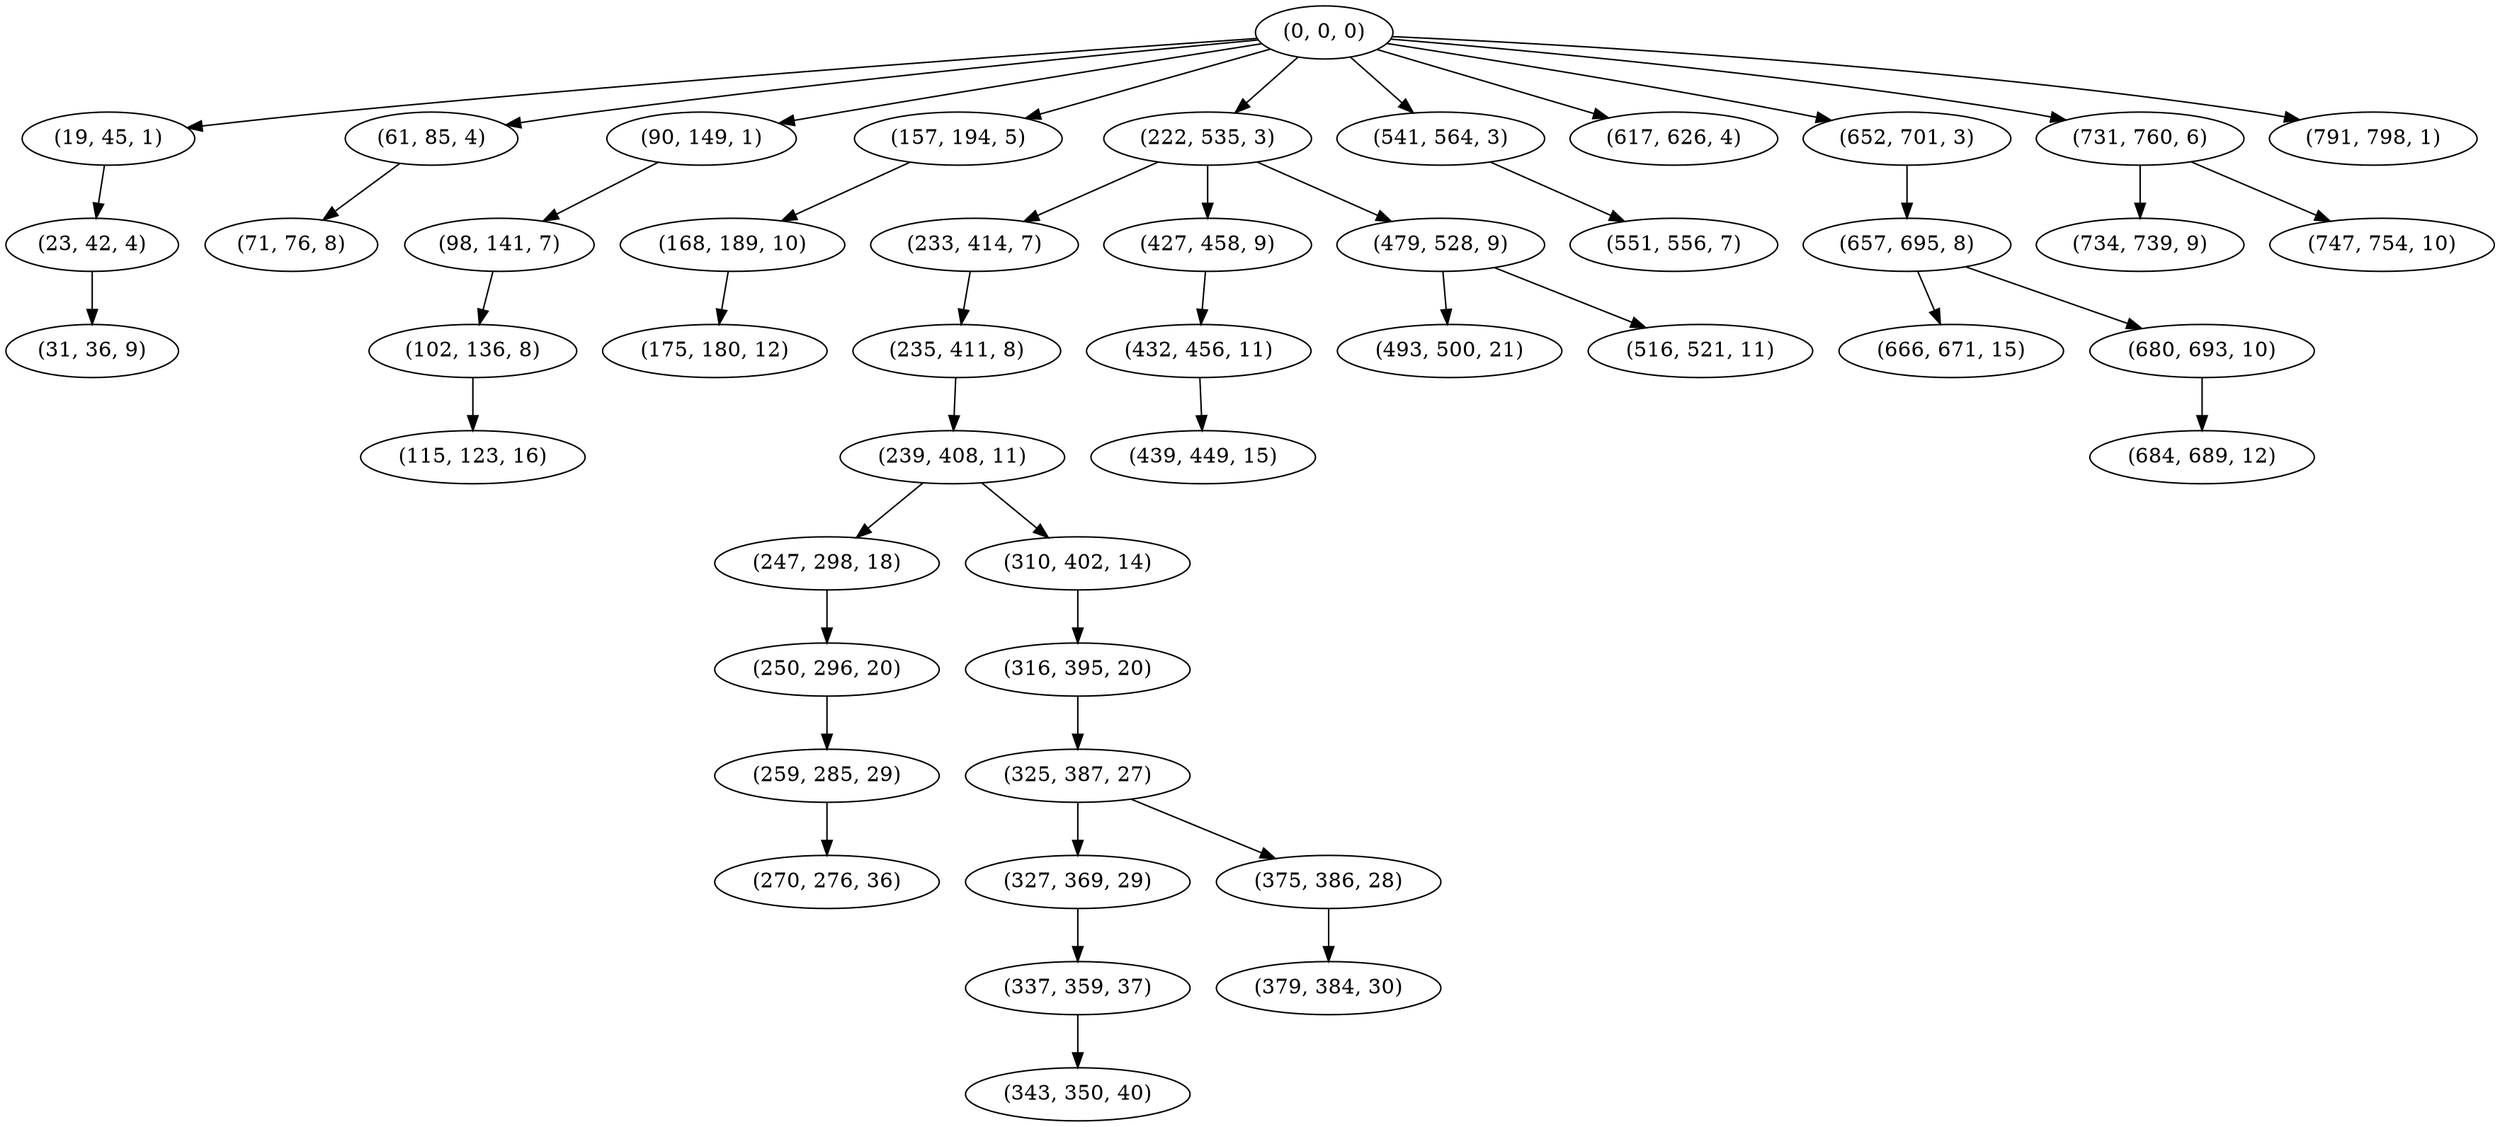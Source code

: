 digraph tree {
    "(0, 0, 0)";
    "(19, 45, 1)";
    "(23, 42, 4)";
    "(31, 36, 9)";
    "(61, 85, 4)";
    "(71, 76, 8)";
    "(90, 149, 1)";
    "(98, 141, 7)";
    "(102, 136, 8)";
    "(115, 123, 16)";
    "(157, 194, 5)";
    "(168, 189, 10)";
    "(175, 180, 12)";
    "(222, 535, 3)";
    "(233, 414, 7)";
    "(235, 411, 8)";
    "(239, 408, 11)";
    "(247, 298, 18)";
    "(250, 296, 20)";
    "(259, 285, 29)";
    "(270, 276, 36)";
    "(310, 402, 14)";
    "(316, 395, 20)";
    "(325, 387, 27)";
    "(327, 369, 29)";
    "(337, 359, 37)";
    "(343, 350, 40)";
    "(375, 386, 28)";
    "(379, 384, 30)";
    "(427, 458, 9)";
    "(432, 456, 11)";
    "(439, 449, 15)";
    "(479, 528, 9)";
    "(493, 500, 21)";
    "(516, 521, 11)";
    "(541, 564, 3)";
    "(551, 556, 7)";
    "(617, 626, 4)";
    "(652, 701, 3)";
    "(657, 695, 8)";
    "(666, 671, 15)";
    "(680, 693, 10)";
    "(684, 689, 12)";
    "(731, 760, 6)";
    "(734, 739, 9)";
    "(747, 754, 10)";
    "(791, 798, 1)";
    "(0, 0, 0)" -> "(19, 45, 1)";
    "(0, 0, 0)" -> "(61, 85, 4)";
    "(0, 0, 0)" -> "(90, 149, 1)";
    "(0, 0, 0)" -> "(157, 194, 5)";
    "(0, 0, 0)" -> "(222, 535, 3)";
    "(0, 0, 0)" -> "(541, 564, 3)";
    "(0, 0, 0)" -> "(617, 626, 4)";
    "(0, 0, 0)" -> "(652, 701, 3)";
    "(0, 0, 0)" -> "(731, 760, 6)";
    "(0, 0, 0)" -> "(791, 798, 1)";
    "(19, 45, 1)" -> "(23, 42, 4)";
    "(23, 42, 4)" -> "(31, 36, 9)";
    "(61, 85, 4)" -> "(71, 76, 8)";
    "(90, 149, 1)" -> "(98, 141, 7)";
    "(98, 141, 7)" -> "(102, 136, 8)";
    "(102, 136, 8)" -> "(115, 123, 16)";
    "(157, 194, 5)" -> "(168, 189, 10)";
    "(168, 189, 10)" -> "(175, 180, 12)";
    "(222, 535, 3)" -> "(233, 414, 7)";
    "(222, 535, 3)" -> "(427, 458, 9)";
    "(222, 535, 3)" -> "(479, 528, 9)";
    "(233, 414, 7)" -> "(235, 411, 8)";
    "(235, 411, 8)" -> "(239, 408, 11)";
    "(239, 408, 11)" -> "(247, 298, 18)";
    "(239, 408, 11)" -> "(310, 402, 14)";
    "(247, 298, 18)" -> "(250, 296, 20)";
    "(250, 296, 20)" -> "(259, 285, 29)";
    "(259, 285, 29)" -> "(270, 276, 36)";
    "(310, 402, 14)" -> "(316, 395, 20)";
    "(316, 395, 20)" -> "(325, 387, 27)";
    "(325, 387, 27)" -> "(327, 369, 29)";
    "(325, 387, 27)" -> "(375, 386, 28)";
    "(327, 369, 29)" -> "(337, 359, 37)";
    "(337, 359, 37)" -> "(343, 350, 40)";
    "(375, 386, 28)" -> "(379, 384, 30)";
    "(427, 458, 9)" -> "(432, 456, 11)";
    "(432, 456, 11)" -> "(439, 449, 15)";
    "(479, 528, 9)" -> "(493, 500, 21)";
    "(479, 528, 9)" -> "(516, 521, 11)";
    "(541, 564, 3)" -> "(551, 556, 7)";
    "(652, 701, 3)" -> "(657, 695, 8)";
    "(657, 695, 8)" -> "(666, 671, 15)";
    "(657, 695, 8)" -> "(680, 693, 10)";
    "(680, 693, 10)" -> "(684, 689, 12)";
    "(731, 760, 6)" -> "(734, 739, 9)";
    "(731, 760, 6)" -> "(747, 754, 10)";
}
